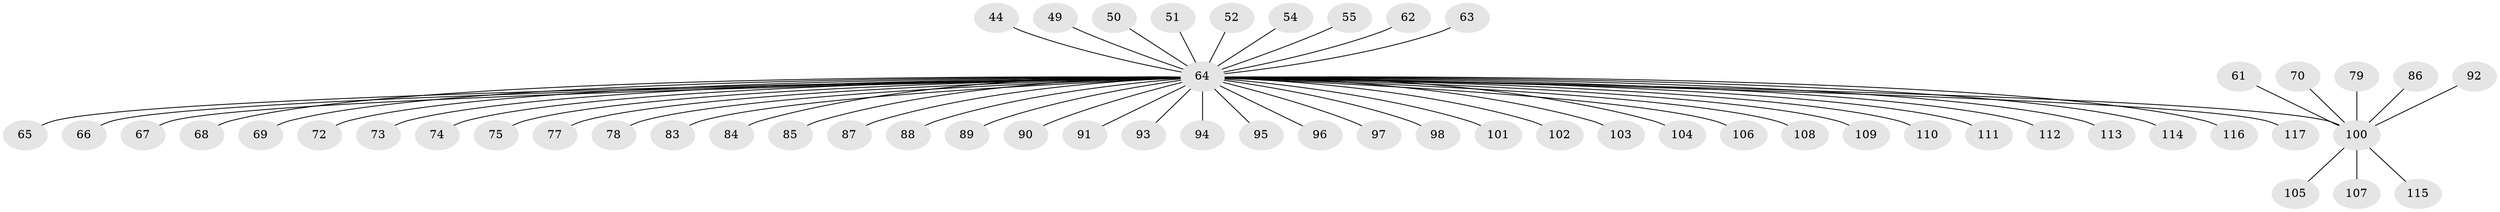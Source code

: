 // original degree distribution, {14: 0.017094017094017096, 2: 0.18803418803418803, 9: 0.017094017094017096, 1: 0.6495726495726496, 6: 0.017094017094017096, 10: 0.008547008547008548, 5: 0.017094017094017096, 4: 0.03418803418803419, 3: 0.042735042735042736, 7: 0.008547008547008548}
// Generated by graph-tools (version 1.1) at 2025/50/03/04/25 21:50:28]
// undirected, 58 vertices, 57 edges
graph export_dot {
graph [start="1"]
  node [color=gray90,style=filled];
  44 [super="+42"];
  49;
  50;
  51;
  52;
  54;
  55;
  61;
  62;
  63;
  64 [super="+2+3+4+11+5+6+12+8+13+15+26+37+17+31+20+16+22+30+19+27+23+32+14+18+24+34+35+36+39+43+46+47+48"];
  65;
  66;
  67;
  68;
  69 [super="+40"];
  70;
  72 [super="+38"];
  73;
  74;
  75;
  77;
  78;
  79;
  83 [super="+45"];
  84 [super="+60"];
  85;
  86;
  87 [super="+71"];
  88;
  89;
  90;
  91;
  92;
  93;
  94 [super="+58"];
  95 [super="+33"];
  96 [super="+57"];
  97 [super="+25"];
  98;
  100 [super="+41+82"];
  101 [super="+99"];
  102 [super="+28"];
  103;
  104;
  105;
  106;
  107;
  108;
  109;
  110;
  111;
  112;
  113;
  114 [super="+81"];
  115 [super="+76"];
  116;
  117;
  44 -- 64 [weight=2];
  49 -- 64;
  50 -- 64;
  51 -- 64;
  52 -- 64;
  54 -- 64;
  55 -- 64;
  61 -- 100;
  62 -- 64;
  63 -- 64;
  64 -- 88;
  64 -- 73;
  64 -- 78;
  64 -- 65;
  64 -- 93;
  64 -- 104;
  64 -- 112;
  64 -- 117;
  64 -- 75;
  64 -- 85;
  64 -- 66;
  64 -- 90;
  64 -- 67;
  64 -- 110;
  64 -- 111;
  64 -- 91;
  64 -- 98;
  64 -- 103;
  64 -- 106;
  64 -- 109;
  64 -- 89;
  64 -- 74;
  64 -- 108;
  64 -- 77;
  64 -- 113;
  64 -- 116;
  64 -- 68;
  64 -- 100 [weight=2];
  64 -- 97;
  64 -- 102;
  64 -- 95;
  64 -- 72;
  64 -- 69;
  64 -- 83;
  64 -- 96;
  64 -- 94;
  64 -- 84;
  64 -- 87;
  64 -- 114;
  64 -- 101;
  70 -- 100;
  79 -- 100;
  86 -- 100;
  92 -- 100;
  100 -- 105;
  100 -- 107;
  100 -- 115;
}
